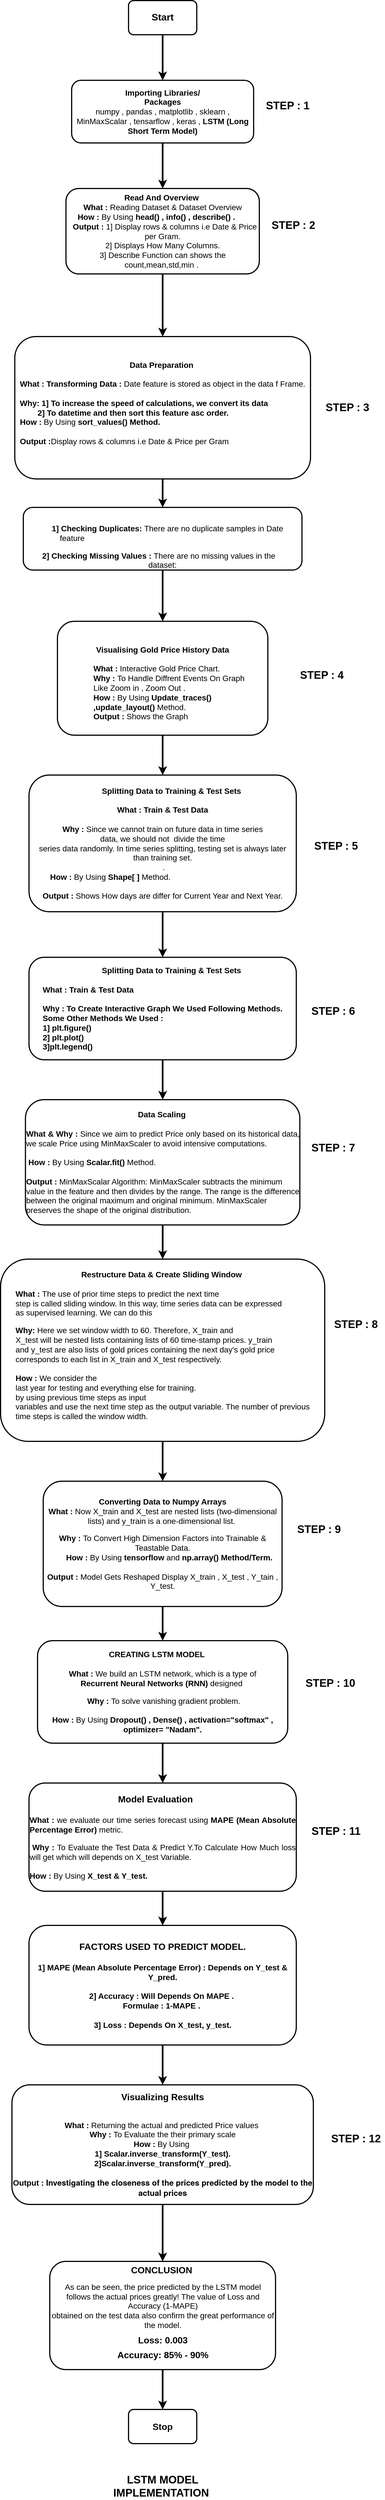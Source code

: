 <mxfile version="20.8.10" type="device"><diagram name="Page-1" id="eRsgb4Lq5lWeIzhtPmVQ"><mxGraphModel dx="864" dy="516" grid="1" gridSize="10" guides="1" tooltips="1" connect="1" arrows="1" fold="1" page="1" pageScale="1" pageWidth="850" pageHeight="1100" math="0" shadow="0"><root><mxCell id="0"/><mxCell id="1" parent="0"/><mxCell id="-1C3OYDzsA6YF1x88N25-3" value="" style="edgeStyle=orthogonalEdgeStyle;rounded=0;orthogonalLoop=1;jettySize=auto;html=1;fontSize=17;strokeWidth=3;" parent="1" source="-1C3OYDzsA6YF1x88N25-1" target="-1C3OYDzsA6YF1x88N25-2" edge="1"><mxGeometry relative="1" as="geometry"/></mxCell><mxCell id="-1C3OYDzsA6YF1x88N25-1" value="&lt;font size=&quot;1&quot; style=&quot;&quot;&gt;&lt;b style=&quot;font-size: 17px;&quot;&gt;Start&lt;/b&gt;&lt;/font&gt;" style="rounded=1;whiteSpace=wrap;html=1;strokeWidth=2;" parent="1" vertex="1"><mxGeometry x="360" y="40" width="120" height="60" as="geometry"/></mxCell><mxCell id="-1C3OYDzsA6YF1x88N25-5" value="" style="edgeStyle=orthogonalEdgeStyle;rounded=0;orthogonalLoop=1;jettySize=auto;html=1;strokeWidth=3;fontSize=14;" parent="1" source="-1C3OYDzsA6YF1x88N25-2" target="-1C3OYDzsA6YF1x88N25-4" edge="1"><mxGeometry relative="1" as="geometry"/></mxCell><mxCell id="-1C3OYDzsA6YF1x88N25-2" value="&lt;font style=&quot;font-size: 14px;&quot;&gt;&lt;b&gt;Importing Libraries/&lt;/b&gt;&lt;br&gt;&lt;b&gt;Packages&lt;/b&gt;&lt;br&gt;numpy , pandas , matplotlib , sklearn , MinMaxScalar , tensarflow , keras ,&lt;b&gt; LSTM (Long Short Term Model)&lt;/b&gt;&lt;br&gt;&lt;/font&gt;" style="rounded=1;whiteSpace=wrap;html=1;strokeWidth=2;" parent="1" vertex="1"><mxGeometry x="260" y="180" width="320" height="110" as="geometry"/></mxCell><mxCell id="-1C3OYDzsA6YF1x88N25-7" value="" style="edgeStyle=orthogonalEdgeStyle;rounded=0;orthogonalLoop=1;jettySize=auto;html=1;strokeWidth=3;fontSize=14;" parent="1" source="-1C3OYDzsA6YF1x88N25-4" target="-1C3OYDzsA6YF1x88N25-6" edge="1"><mxGeometry relative="1" as="geometry"/></mxCell><mxCell id="-1C3OYDzsA6YF1x88N25-4" value="&lt;font style=&quot;font-size: 14px;&quot;&gt;&lt;b&gt;&lt;br&gt;Read And Overview&amp;nbsp;&lt;br&gt;What : &lt;/b&gt;Reading Dataset &amp;amp; Dataset Overview&lt;br&gt;&lt;div style=&quot;text-align: left;&quot;&gt;&lt;b style=&quot;background-color: initial;&quot;&gt;&amp;nbsp; &amp;nbsp; &amp;nbsp;How :&lt;/b&gt;&lt;span style=&quot;background-color: initial;&quot;&gt; By Using &lt;/span&gt;&lt;b style=&quot;background-color: initial;&quot;&gt;head() , info() , describe() .&lt;/b&gt;&lt;/div&gt;&lt;b&gt;&amp;nbsp; Output :&lt;/b&gt;&amp;nbsp;1] Display rows &amp;amp; columns i.e Date &amp;amp; Price per Gram.&lt;br&gt;2] Displays How Many Columns.&lt;br&gt;3] Describe Function can shows the count,mean,std,min .&amp;nbsp;&lt;br&gt;&lt;br&gt;&lt;/font&gt;" style="rounded=1;whiteSpace=wrap;html=1;strokeWidth=2;" parent="1" vertex="1"><mxGeometry x="250" y="370" width="340" height="150" as="geometry"/></mxCell><mxCell id="-1C3OYDzsA6YF1x88N25-9" value="" style="edgeStyle=orthogonalEdgeStyle;rounded=0;orthogonalLoop=1;jettySize=auto;html=1;strokeWidth=3;fontSize=14;" parent="1" source="-1C3OYDzsA6YF1x88N25-6" target="-1C3OYDzsA6YF1x88N25-8" edge="1"><mxGeometry relative="1" as="geometry"/></mxCell><mxCell id="-1C3OYDzsA6YF1x88N25-6" value="&lt;font style=&quot;font-size: 14px;&quot;&gt;&lt;font style=&quot;font-size: 14px;&quot;&gt;&lt;b style=&quot;&quot;&gt;Data Preparation&amp;nbsp;&lt;br&gt;&lt;br&gt;&lt;div style=&quot;text-align: left;&quot;&gt;&lt;b style=&quot;background-color: initial;&quot;&gt;&lt;span style=&quot;&quot;&gt;&#9;&lt;span style=&quot;&quot;&gt;&#9;&lt;/span&gt;&lt;/span&gt;&lt;span style=&quot;&quot;&gt;&#9;&lt;/span&gt;&lt;span style=&quot;&quot;&gt;&#9;&lt;/span&gt;What :&amp;nbsp;&lt;/b&gt;&lt;b style=&quot;background-color: initial;&quot;&gt;Transforming Data :&amp;nbsp;&lt;/b&gt;&lt;span style=&quot;text-align: justify; background-color: initial; font-weight: normal;&quot;&gt;Date&amp;nbsp;&lt;/span&gt;&lt;span style=&quot;text-align: justify; background-color: initial; font-weight: normal;&quot;&gt;feature is stored as object in the &lt;span style=&quot;&quot;&gt;&#9;&lt;/span&gt;&lt;span style=&quot;&quot;&gt;&#9;&lt;/span&gt;data f&lt;span style=&quot;&quot;&gt;&#9;&lt;span style=&quot;&quot;&gt;&#9;&lt;/span&gt;F&lt;/span&gt;rame.&lt;/span&gt;&lt;/div&gt;&lt;div style=&quot;text-align: left;&quot;&gt;&lt;span style=&quot;text-align: justify; background-color: initial; font-weight: normal;&quot;&gt;&amp;nbsp;&lt;/span&gt;&lt;/div&gt;&lt;div style=&quot;text-align: left;&quot;&gt;&lt;span style=&quot;text-align: justify; background-color: initial;&quot;&gt;&lt;span style=&quot;font-weight: normal;&quot;&gt;&#9;&lt;/span&gt;&lt;span style=&quot;&quot;&gt;&#9;&lt;/span&gt;Why: 1]&amp;nbsp;&lt;/span&gt;To increase the speed of&amp;nbsp;&lt;span style=&quot;background-color: initial; border-color: var(--border-color); text-align: justify;&quot;&gt;calculations, we convert&amp;nbsp;&lt;span style=&quot;border-color: var(--border-color);&quot;&gt;&lt;/span&gt;&lt;span style=&quot;border-color: var(--border-color);&quot;&gt;&lt;/span&gt;its data &lt;/span&gt;&lt;span style=&quot;background-color: initial;&quot;&gt;&amp;nbsp;&lt;span style=&quot;&quot;&gt;&#9;&lt;/span&gt;&lt;/span&gt;&lt;/div&gt;&lt;div style=&quot;text-align: left;&quot;&gt;&lt;span style=&quot;background-color: initial;&quot;&gt;&lt;span style=&quot;&quot;&gt;&#9;&lt;/span&gt;&lt;span style=&quot;white-space: pre;&quot;&gt;&#9;&lt;/span&gt;2] To datetime and then sort this feature asc order.&lt;/span&gt;&lt;/div&gt;&lt;/b&gt;&lt;b style=&quot;&quot;&gt;&lt;div style=&quot;text-align: left;&quot;&gt;&lt;b style=&quot;background-color: initial;&quot;&gt;How :&lt;/b&gt;&lt;span style=&quot;background-color: initial; font-weight: normal;&quot;&gt; By Using &lt;b&gt;sort_values() Method.&lt;/b&gt;&lt;/span&gt;&lt;/div&gt;&lt;div style=&quot;text-align: left;&quot;&gt;&lt;span style=&quot;background-color: initial; font-weight: normal;&quot;&gt;&lt;b&gt;&lt;br&gt;&lt;/b&gt;&lt;/span&gt;&lt;/div&gt;&lt;div style=&quot;text-align: left;&quot;&gt;&lt;b style=&quot;background-color: initial;&quot;&gt;Output :&lt;/b&gt;&lt;span style=&quot;background-color: initial; font-weight: normal;&quot;&gt;Display rows &amp;amp; columns i.e Date &amp;amp; Price per Gram&amp;nbsp;&lt;/span&gt;&lt;/div&gt;&lt;/b&gt;&lt;/font&gt;&lt;br&gt;&lt;/font&gt;" style="rounded=1;whiteSpace=wrap;html=1;strokeWidth=2;" parent="1" vertex="1"><mxGeometry x="160" y="630" width="520" height="250" as="geometry"/></mxCell><mxCell id="-1C3OYDzsA6YF1x88N25-11" value="" style="edgeStyle=orthogonalEdgeStyle;rounded=0;orthogonalLoop=1;jettySize=auto;html=1;strokeWidth=3;fontSize=14;" parent="1" source="-1C3OYDzsA6YF1x88N25-8" target="-1C3OYDzsA6YF1x88N25-10" edge="1"><mxGeometry relative="1" as="geometry"/></mxCell><mxCell id="-1C3OYDzsA6YF1x88N25-8" value="&lt;font style=&quot;font-size: 14px;&quot;&gt;&lt;p style=&quot;text-indent: 0.5in;&quot; class=&quot;MsoNormal&quot;&gt;&lt;b style=&quot;&quot;&gt;&lt;br&gt;&lt;/b&gt;&lt;/p&gt;&lt;p style=&quot;text-indent: 0.5in;&quot; class=&quot;MsoNormal&quot;&gt;&lt;b style=&quot;&quot;&gt;&lt;br&gt;&lt;/b&gt;&lt;/p&gt;&lt;p style=&quot;text-indent: 0.5in;&quot; class=&quot;MsoNormal&quot;&gt;&lt;b style=&quot;&quot;&gt;&lt;br&gt;&lt;/b&gt;&lt;/p&gt;&lt;p style=&quot;text-indent: 0.5in;&quot; class=&quot;MsoNormal&quot;&gt;&lt;b style=&quot;&quot;&gt;1] Checking Duplicates:&amp;nbsp;&lt;/b&gt;&lt;span style=&quot;text-indent: 0.5in; background-color: initial;&quot;&gt;There are no duplicate samples&amp;nbsp;&lt;/span&gt;&lt;span style=&quot;text-indent: 0.5in; background-color: initial;&quot;&gt;in Date &lt;span style=&quot;white-space: pre;&quot;&gt;&#9;&lt;/span&gt;&lt;span style=&quot;white-space: pre;&quot;&gt;&#9;&lt;/span&gt;feature&lt;/span&gt;&lt;/p&gt;&lt;b style=&quot;text-indent: 0.5in; background-color: initial;&quot;&gt;&lt;span style=&quot;line-height: 107%;&quot; lang=&quot;EN-US&quot;&gt;&lt;span style=&quot;white-space: pre;&quot;&gt;&#9;&lt;/span&gt;2] Checking Missing Values :&amp;nbsp;&lt;/span&gt;&lt;/b&gt;&lt;span style=&quot;text-indent: 0.5in; background-color: initial;&quot;&gt;There are no missing values in&amp;nbsp;&lt;/span&gt;&lt;span style=&quot;text-indent: 0.5in; background-color: initial;&quot;&gt;the &lt;span style=&quot;white-space: pre;&quot;&gt;&#9;&lt;/span&gt;&lt;span style=&quot;white-space: pre;&quot;&gt;&#9;&lt;/span&gt;&lt;span style=&quot;white-space: pre;&quot;&gt;&#9;&lt;/span&gt;&lt;span style=&quot;white-space: pre;&quot;&gt;&#9;&lt;/span&gt;&lt;span style=&quot;white-space: pre;&quot;&gt;&#9;&lt;/span&gt;&lt;span style=&quot;white-space: pre;&quot;&gt;&#9;&lt;/span&gt;&lt;span style=&quot;white-space: pre;&quot;&gt;&#9;&lt;/span&gt;dataset:&lt;/span&gt;&lt;span style=&quot;text-indent: 0.5in; background-color: initial;&quot;&gt;&lt;br&gt;&lt;/span&gt;&lt;br&gt;&lt;br&gt;&lt;p style=&quot;&quot; class=&quot;MsoNormal&quot;&gt;&lt;span style=&quot;line-height: 107%;&quot; lang=&quot;EN-US&quot;&gt;&amp;nbsp;&lt;/span&gt;&lt;/p&gt;&lt;/font&gt;" style="rounded=1;whiteSpace=wrap;html=1;strokeWidth=2;align=left;" parent="1" vertex="1"><mxGeometry x="175" y="930" width="490" height="110" as="geometry"/></mxCell><mxCell id="-1C3OYDzsA6YF1x88N25-13" value="" style="edgeStyle=orthogonalEdgeStyle;rounded=0;orthogonalLoop=1;jettySize=auto;html=1;strokeWidth=3;fontSize=14;" parent="1" source="-1C3OYDzsA6YF1x88N25-10" target="-1C3OYDzsA6YF1x88N25-12" edge="1"><mxGeometry relative="1" as="geometry"/></mxCell><mxCell id="-1C3OYDzsA6YF1x88N25-10" value="&lt;font style=&quot;font-size: 14px;&quot;&gt;&lt;b&gt;&lt;br&gt;Visualising Gold Price History Data&lt;br&gt;&lt;br&gt;&lt;div style=&quot;text-align: left;&quot;&gt;&lt;b style=&quot;background-color: initial;&quot;&gt;&lt;span style=&quot;white-space: pre;&quot;&gt;&#9;&lt;/span&gt;&lt;span style=&quot;white-space: pre;&quot;&gt;&#9;&lt;/span&gt;What :&amp;nbsp;&lt;/b&gt;&lt;span style=&quot;background-color: initial; font-weight: normal;&quot;&gt;Interactive&amp;nbsp;&lt;/span&gt;&lt;span style=&quot;background-color: initial; font-weight: normal;&quot;&gt;Gold Price Chart.&lt;/span&gt;&lt;/div&gt;&lt;div style=&quot;text-align: left;&quot;&gt;&lt;span style=&quot;background-color: initial;&quot;&gt;&lt;span style=&quot;font-weight: normal; white-space: pre;&quot;&gt;&#9;&lt;/span&gt;&lt;span style=&quot;font-weight: normal; white-space: pre;&quot;&gt;&#9;&lt;/span&gt;Why : &lt;/span&gt;&lt;span style=&quot;background-color: initial; font-weight: normal;&quot;&gt;To Handle Diffrent Events On Graph &lt;span style=&quot;white-space: pre;&quot;&gt;&#9;&lt;/span&gt;&lt;span style=&quot;white-space: pre;&quot;&gt;&#9;&lt;/span&gt;Like Zoom in , Zoom Out .&lt;br&gt;&lt;/span&gt;&lt;/div&gt;&lt;/b&gt;&lt;div style=&quot;text-align: left;&quot;&gt;&lt;b style=&quot;background-color: initial;&quot;&gt;&amp;nbsp; &amp;nbsp; &amp;nbsp;&lt;/b&gt;&lt;b style=&quot;background-color: initial;&quot;&gt;&lt;span style=&quot;white-space: pre;&quot;&gt;&#9;&lt;span style=&quot;white-space: pre;&quot;&gt;&#9;&lt;/span&gt;&lt;/span&gt;How :&lt;/b&gt;&lt;span style=&quot;background-color: initial;&quot;&gt;&amp;nbsp;By Using &lt;/span&gt;&lt;b style=&quot;background-color: initial;&quot;&gt;Update_traces() &lt;span style=&quot;white-space: pre;&quot;&gt;&#9;&lt;/span&gt;&lt;span style=&quot;white-space: pre;&quot;&gt;&#9;&lt;/span&gt;,update_layout()&lt;/b&gt;&lt;span style=&quot;background-color: initial;&quot;&gt; Method.&lt;/span&gt;&lt;/div&gt;&lt;div style=&quot;text-align: left;&quot;&gt;&lt;b style=&quot;background-color: initial;&quot;&gt;&lt;span style=&quot;white-space: pre;&quot;&gt;&#9;&lt;/span&gt;&lt;span style=&quot;white-space: pre;&quot;&gt;&#9;&lt;/span&gt;Output :&lt;/b&gt;&lt;span style=&quot;background-color: initial;&quot;&gt;&amp;nbsp;Shows the Graph&lt;/span&gt;&lt;/div&gt;&lt;/font&gt;" style="rounded=1;whiteSpace=wrap;html=1;strokeWidth=2;" parent="1" vertex="1"><mxGeometry x="235" y="1130" width="370" height="200" as="geometry"/></mxCell><mxCell id="-1C3OYDzsA6YF1x88N25-15" value="" style="edgeStyle=orthogonalEdgeStyle;rounded=0;orthogonalLoop=1;jettySize=auto;html=1;strokeWidth=3;fontSize=14;" parent="1" source="-1C3OYDzsA6YF1x88N25-12" target="-1C3OYDzsA6YF1x88N25-14" edge="1"><mxGeometry relative="1" as="geometry"/></mxCell><mxCell id="-1C3OYDzsA6YF1x88N25-12" value="&lt;font style=&quot;font-size: 14px;&quot;&gt;&lt;b style=&quot;background-color: initial;&quot;&gt;&#9;&#9;&#9;&#9;&#9;&lt;span style=&quot;white-space: pre;&quot;&gt;&#9;&lt;/span&gt;Splitting Data to Training &amp;amp; Test Sets&lt;/b&gt;&lt;br&gt;&lt;font style=&quot;font-size: 14px;&quot;&gt;&lt;br&gt;&lt;div style=&quot;&quot;&gt;&lt;b style=&quot;font-weight: bold; background-color: initial;&quot;&gt;&lt;span style=&quot;&quot;&gt;&#9;&lt;/span&gt;&lt;span style=&quot;&quot;&gt;&#9;&lt;/span&gt;What : Train &amp;amp; Test Data&lt;/b&gt;&lt;/div&gt;&lt;span style=&quot;background-color: initial;&quot;&gt;&amp;nbsp;&lt;/span&gt;&lt;br&gt;&lt;span style=&quot;background-color: initial; font-weight: bold;&quot;&gt;Why : &lt;/span&gt;&lt;span style=&quot;background-color: initial;&quot;&gt;Since we&amp;nbsp;&lt;/span&gt;cannot train on future data in time series&lt;br style=&quot;border-color: var(--border-color);&quot;&gt;data, we should not&amp;nbsp;&lt;span style=&quot;border-color: var(--border-color); background-color: initial;&quot;&gt;&amp;nbsp;&lt;/span&gt;&lt;span style=&quot;border-color: var(--border-color); background-color: initial;&quot;&gt;divide the time&lt;br style=&quot;border-color: var(--border-color);&quot;&gt;series data randomly. In time series splitting, testing set is always later&lt;br style=&quot;border-color: var(--border-color);&quot;&gt;than training set.&lt;/span&gt;&lt;span style=&quot;background-color: initial;&quot;&gt;&lt;br&gt;&amp;nbsp;.&lt;/span&gt;&lt;br&gt;&lt;div style=&quot;text-align: left;&quot;&gt;&lt;b style=&quot;background-color: initial;&quot;&gt;&amp;nbsp; &amp;nbsp; &amp;nbsp;&lt;/b&gt;&lt;b style=&quot;background-color: initial;&quot;&gt;How :&lt;/b&gt;&lt;span style=&quot;background-color: initial;&quot;&gt;&amp;nbsp;By Using &lt;b&gt;Shape[ ]&lt;/b&gt;&lt;/span&gt;&lt;span style=&quot;background-color: initial;&quot;&gt;&amp;nbsp;Method.&lt;/span&gt;&lt;/div&gt;&lt;div style=&quot;text-align: left;&quot;&gt;&lt;span style=&quot;background-color: initial;&quot;&gt;&lt;br&gt;&lt;/span&gt;&lt;/div&gt;&lt;div style=&quot;&quot;&gt;&lt;b style=&quot;background-color: initial;&quot;&gt;&lt;span style=&quot;&quot;&gt;&#9;&lt;/span&gt;&lt;span style=&quot;&quot;&gt;&#9;&lt;/span&gt;Output :&lt;/b&gt;&lt;span style=&quot;background-color: initial;&quot;&gt;&amp;nbsp;Shows How days are differ for Current Year and Next Year.&lt;/span&gt;&lt;/div&gt;&lt;/font&gt;&lt;/font&gt;" style="rounded=1;whiteSpace=wrap;html=1;strokeWidth=2;align=center;" parent="1" vertex="1"><mxGeometry x="185" y="1400" width="470" height="240" as="geometry"/></mxCell><mxCell id="-1C3OYDzsA6YF1x88N25-17" value="" style="edgeStyle=orthogonalEdgeStyle;rounded=0;orthogonalLoop=1;jettySize=auto;html=1;strokeWidth=3;fontSize=14;" parent="1" source="-1C3OYDzsA6YF1x88N25-14" target="-1C3OYDzsA6YF1x88N25-16" edge="1"><mxGeometry relative="1" as="geometry"/></mxCell><mxCell id="-1C3OYDzsA6YF1x88N25-14" value="&lt;font style=&quot;font-size: 14px;&quot;&gt;&lt;b style=&quot;background-color: initial;&quot;&gt;&#9;&#9;&#9;&#9;&#9;&lt;span style=&quot;white-space: pre;&quot;&gt;&#9;&lt;/span&gt;Splitting Data to Training &amp;amp; Test Sets&lt;/b&gt;&lt;br&gt;&lt;font style=&quot;font-size: 14px;&quot;&gt;&lt;br&gt;&lt;div style=&quot;text-align: justify;&quot;&gt;&lt;b style=&quot;font-weight: bold; background-color: initial;&quot;&gt;&lt;span style=&quot;&quot;&gt;&#9;&lt;/span&gt;&lt;span style=&quot;&quot;&gt;&#9;&lt;/span&gt;What : Train &amp;amp; Test Data&lt;/b&gt;&lt;/div&gt;&lt;div style=&quot;text-align: justify;&quot;&gt;&lt;b style=&quot;font-weight: bold; background-color: initial;&quot;&gt;&lt;br&gt;&lt;/b&gt;&lt;/div&gt;&lt;div style=&quot;text-align: justify;&quot;&gt;&lt;b style=&quot;font-weight: bold; background-color: initial;&quot;&gt;Why : To Create Interactive Graph We Used Following Methods.&lt;/b&gt;&lt;/div&gt;&lt;span style=&quot;background-color: initial;&quot;&gt;&lt;div style=&quot;text-align: justify;&quot;&gt;&lt;b style=&quot;background-color: initial;&quot;&gt;Some Other Methods We Used :&lt;/b&gt;&lt;/div&gt;&lt;/span&gt;&lt;span style=&quot;background-color: initial;&quot;&gt;&lt;div style=&quot;text-align: justify;&quot;&gt;&lt;b style=&quot;background-color: initial;&quot;&gt;1] plt.figure()&lt;/b&gt;&lt;/div&gt;&lt;div style=&quot;text-align: justify;&quot;&gt;&lt;b style=&quot;background-color: initial;&quot;&gt;2] plt.plot()&lt;/b&gt;&lt;/div&gt;&lt;b&gt;&lt;div style=&quot;text-align: justify;&quot;&gt;&lt;b style=&quot;background-color: initial;&quot;&gt;3]plt.legend()&lt;/b&gt;&lt;br&gt;&lt;/div&gt;&lt;/b&gt;&lt;/span&gt;&lt;/font&gt;&lt;/font&gt;" style="rounded=1;whiteSpace=wrap;html=1;strokeWidth=2;align=center;" parent="1" vertex="1"><mxGeometry x="185" y="1720" width="470" height="180" as="geometry"/></mxCell><mxCell id="-1C3OYDzsA6YF1x88N25-19" value="" style="edgeStyle=orthogonalEdgeStyle;rounded=0;orthogonalLoop=1;jettySize=auto;html=1;strokeWidth=3;fontFamily=Helvetica;fontSize=14;" parent="1" source="-1C3OYDzsA6YF1x88N25-16" target="-1C3OYDzsA6YF1x88N25-18" edge="1"><mxGeometry relative="1" as="geometry"/></mxCell><mxCell id="-1C3OYDzsA6YF1x88N25-16" value="&lt;font style=&quot;&quot;&gt;&lt;b style=&quot;font-size: 14px; background-color: initial;&quot;&gt;&#9;&#9;&#9;&#9;&#9;&lt;span style=&quot;&quot;&gt;&#9;&lt;/span&gt;Data Scaling&amp;nbsp;&lt;/b&gt;&lt;br&gt;&lt;font style=&quot;&quot;&gt;&lt;span style=&quot;font-size: 14px; background-color: initial;&quot;&gt;&amp;nbsp;&lt;/span&gt;&lt;br&gt;&lt;div style=&quot;font-size: 14px; text-align: justify;&quot;&gt;&lt;span style=&quot;background-color: initial; font-weight: bold;&quot;&gt;What &amp;amp; Why :&amp;nbsp;&lt;/span&gt;&lt;span style=&quot;background-color: initial;&quot;&gt;Since&amp;nbsp;&lt;/span&gt;&lt;span style=&quot;background-color: initial;&quot;&gt;we aim to predict Price only based on its historical data, &lt;span style=&quot;&quot;&gt;&#9;&lt;/span&gt;we scale Price using&amp;nbsp;&lt;/span&gt;&lt;span style=&quot;background-color: initial;&quot;&gt;MinMaxScaler to avoid intensive computations.&lt;/span&gt;&lt;/div&gt;&lt;div style=&quot;font-size: 14px; text-align: justify;&quot;&gt;&lt;span style=&quot;background-color: initial;&quot;&gt;&lt;br&gt;&lt;/span&gt;&lt;/div&gt;&lt;span style=&quot;font-size: 14px; background-color: initial;&quot;&gt;&lt;div style=&quot;text-align: justify;&quot;&gt;&lt;span style=&quot;background-color: initial;&quot;&gt;&amp;nbsp;&lt;/span&gt;&lt;b style=&quot;text-align: left; background-color: initial;&quot;&gt;How :&lt;/b&gt;&lt;span style=&quot;text-align: left; background-color: initial;&quot;&gt;&amp;nbsp;By Using &lt;b&gt;Scalar.fit()&amp;nbsp;&lt;/b&gt;&lt;/span&gt;&lt;span style=&quot;text-align: left; background-color: initial;&quot;&gt;Method.&lt;/span&gt;&lt;/div&gt;&lt;div style=&quot;text-align: justify;&quot;&gt;&lt;span style=&quot;text-align: left; background-color: initial;&quot;&gt;&lt;br&gt;&lt;/span&gt;&lt;/div&gt;&lt;/span&gt;&lt;div style=&quot;text-align: left;&quot;&gt;&lt;b style=&quot;font-size: 14px; text-align: justify; background-color: initial;&quot;&gt;Output :&lt;/b&gt;&lt;span style=&quot;font-size: 14px; text-align: justify; background-color: initial;&quot;&gt;&amp;nbsp;MinMaxScalar Algorithm:&amp;nbsp;&lt;/span&gt;&lt;span style=&quot;text-align: justify; background-color: initial;&quot;&gt;&lt;font style=&quot;font-size: 14px;&quot;&gt;MinMaxScaler subtracts the minimum value in the feature and then divides by the range. The range is the difference between the original maximum and original minimum. MinMaxScaler preserves the shape of the original distribution.&lt;/font&gt;&lt;/span&gt;&lt;/div&gt;&lt;/font&gt;&lt;/font&gt;" style="rounded=1;whiteSpace=wrap;html=1;strokeWidth=2;align=center;" parent="1" vertex="1"><mxGeometry x="178.75" y="1970" width="482.5" height="220" as="geometry"/></mxCell><mxCell id="-1C3OYDzsA6YF1x88N25-22" value="" style="edgeStyle=orthogonalEdgeStyle;rounded=0;orthogonalLoop=1;jettySize=auto;html=1;strokeWidth=3;fontFamily=Helvetica;fontSize=14;" parent="1" source="-1C3OYDzsA6YF1x88N25-18" target="-1C3OYDzsA6YF1x88N25-21" edge="1"><mxGeometry relative="1" as="geometry"/></mxCell><mxCell id="-1C3OYDzsA6YF1x88N25-18" value="&lt;div style=&quot;&quot;&gt;&lt;b style=&quot;font-size: 14px; background-color: initial;&quot;&gt;Restructure Data &amp;amp; Create Sliding Window&lt;/b&gt;&lt;b style=&quot;font-size: 14px; background-color: initial;&quot;&gt;&amp;nbsp;&lt;/b&gt;&lt;/div&gt;&lt;font style=&quot;font-size: 14px;&quot;&gt;&lt;div style=&quot;text-align: justify;&quot;&gt;&lt;span style=&quot;font-size: 14px;&quot;&gt;&lt;br&gt;&lt;/span&gt;&lt;/div&gt;&lt;font style=&quot;font-size: 14px;&quot;&gt;&lt;div style=&quot;font-size: 14px; text-align: left;&quot;&gt;&lt;div style=&quot;text-align: justify;&quot;&gt;&lt;b style=&quot;background-color: initial;&quot;&gt;What :&amp;nbsp;&lt;/b&gt;&lt;span style=&quot;background-color: initial;&quot;&gt;The use of prior time steps to predict the next time&lt;/span&gt;&lt;/div&gt;&lt;div style=&quot;text-align: justify;&quot;&gt;&lt;span style=&quot;background-color: initial;&quot;&gt;step is called sliding window. In this way, time series data can be expressed&lt;/span&gt;&lt;/div&gt;&lt;div style=&quot;text-align: justify;&quot;&gt;&lt;span style=&quot;background-color: initial;&quot;&gt;as supervised learning. We can do this&amp;nbsp;&lt;/span&gt;&lt;/div&gt;&lt;/div&gt;&lt;p style=&quot;font-size: 14px;&quot; class=&quot;MsoNormal&quot;&gt;&lt;span lang=&quot;EN-US&quot;&gt;&lt;/span&gt;&lt;/p&gt;&lt;div style=&quot;font-size: 14px; text-align: left;&quot;&gt;&lt;span style=&quot;text-align: justify; background-color: initial;&quot;&gt;&#9;&lt;span style=&quot;&quot;&gt;&#9;&lt;/span&gt;&lt;b&gt;Why:&lt;/b&gt;&amp;nbsp;&lt;/span&gt;Here we set window width to 60. Therefore, X_train and&lt;br&gt;&lt;div style=&quot;text-align: justify;&quot;&gt;&lt;span style=&quot;background-color: initial;&quot;&gt;X_test will be nested lists containing lists of 60 time-stamp prices. y_train&lt;/span&gt;&lt;/div&gt;&lt;div style=&quot;text-align: justify;&quot;&gt;&lt;span style=&quot;background-color: initial;&quot;&gt;and y_test are also lists of gold prices containing the next day's gold price&lt;/span&gt;&lt;/div&gt;&lt;div style=&quot;text-align: justify;&quot;&gt;&lt;span style=&quot;background-color: initial;&quot;&gt;corresponds to each list in X_train and X_test respectively.&lt;/span&gt;&lt;/div&gt;&lt;div style=&quot;text-align: justify;&quot;&gt;&lt;span style=&quot;background-color: initial;&quot;&gt;&lt;br&gt;&lt;/span&gt;&lt;/div&gt;&lt;/div&gt;&lt;div style=&quot;text-align: justify;&quot;&gt;&lt;b style=&quot;background-color: initial; font-size: 14px; text-align: left;&quot;&gt;How :&lt;/b&gt;&lt;span style=&quot;background-color: initial; font-size: 14px; text-align: left;&quot;&gt;&amp;nbsp;&lt;/span&gt;We consider the&lt;/div&gt;&lt;div style=&quot;border-color: var(--border-color); text-align: left;&quot;&gt;&lt;div style=&quot;border-color: var(--border-color); text-align: justify;&quot;&gt;&lt;span style=&quot;border-color: var(--border-color); background-color: initial;&quot;&gt;last year for testing and everything else for training.&lt;/span&gt;&lt;/div&gt;&lt;/div&gt;&lt;div style=&quot;text-align: justify;&quot;&gt;by using previous time steps as input&lt;/div&gt;&lt;div style=&quot;border-color: var(--border-color); text-align: justify;&quot;&gt;&lt;span style=&quot;border-color: var(--border-color); background-color: initial;&quot;&gt;variables and use the next time step as the output variable. The number of previous&lt;/span&gt;&lt;/div&gt;&lt;div style=&quot;border-color: var(--border-color); text-align: justify;&quot;&gt;&lt;span style=&quot;border-color: var(--border-color); background-color: initial;&quot;&gt;time steps is called the window width.&lt;/span&gt;&lt;/div&gt;&lt;/font&gt;&lt;br&gt;&lt;/font&gt;" style="rounded=1;whiteSpace=wrap;html=1;strokeWidth=2;" parent="1" vertex="1"><mxGeometry x="135" y="2250" width="570" height="320" as="geometry"/></mxCell><mxCell id="-1C3OYDzsA6YF1x88N25-24" value="" style="edgeStyle=orthogonalEdgeStyle;rounded=0;orthogonalLoop=1;jettySize=auto;html=1;strokeWidth=3;fontFamily=Helvetica;fontSize=14;" parent="1" source="-1C3OYDzsA6YF1x88N25-21" target="-1C3OYDzsA6YF1x88N25-23" edge="1"><mxGeometry relative="1" as="geometry"/></mxCell><mxCell id="-1C3OYDzsA6YF1x88N25-21" value="&lt;div style=&quot;&quot;&gt;&lt;b style=&quot;font-size: 14px; background-color: initial;&quot;&gt;Converting Data to Numpy Arrays&lt;/b&gt;&lt;br&gt;&lt;/div&gt;&lt;font style=&quot;font-size: 14px;&quot;&gt;&lt;div style=&quot;&quot;&gt;&lt;b&gt;&lt;b style=&quot;background-color: initial;&quot;&gt;What :&amp;nbsp;&lt;/b&gt;&lt;span style=&quot;background-color: initial; font-weight: normal;&quot;&gt;Now&amp;nbsp;&lt;/span&gt;&lt;span style=&quot;background-color: initial; font-weight: normal;&quot;&gt;X_train and X_test are nested lists (two-dimensional lists) and y_train is a&amp;nbsp;&lt;/span&gt;&lt;span style=&quot;background-color: initial; font-weight: normal;&quot;&gt;one-dimensional list.&amp;nbsp;&lt;/span&gt;&lt;/b&gt;&lt;/div&gt;&lt;p&gt;&lt;/p&gt;&lt;b&gt;&lt;div style=&quot;&quot;&gt;&lt;span style=&quot;background-color: initial;&quot;&gt;&lt;span style=&quot;font-weight: normal;&quot;&gt;&#9;&lt;/span&gt;&lt;span style=&quot;font-weight: normal;&quot;&gt;&#9;&lt;/span&gt;Why : &lt;/span&gt;&lt;span style=&quot;background-color: initial; font-weight: normal;&quot;&gt;To Convert High Dimension Factors into Trainable &amp;amp; Teastable Data.&lt;br&gt;&lt;/span&gt;&lt;/div&gt;&lt;/b&gt;&lt;div style=&quot;&quot;&gt;&lt;b style=&quot;background-color: initial;&quot;&gt;&amp;nbsp; &amp;nbsp; &amp;nbsp;&lt;/b&gt;&lt;b style=&quot;background-color: initial;&quot;&gt;&lt;span style=&quot;&quot;&gt;&#9;&lt;span style=&quot;&quot;&gt;&#9;&lt;/span&gt;&lt;/span&gt;How :&lt;/b&gt;&lt;span style=&quot;background-color: initial;&quot;&gt;&amp;nbsp;By Using &lt;b&gt;tensorflow &lt;/b&gt;and&amp;nbsp;&lt;b&gt;np.array() Method/Term.&lt;/b&gt;&lt;/span&gt;&lt;/div&gt;&lt;div style=&quot;&quot;&gt;&lt;span style=&quot;background-color: initial;&quot;&gt;&lt;b&gt;&lt;br&gt;&lt;/b&gt;&lt;/span&gt;&lt;/div&gt;&lt;div style=&quot;&quot;&gt;&lt;b style=&quot;background-color: initial;&quot;&gt;&lt;span style=&quot;&quot;&gt;&#9;&lt;/span&gt;&lt;span style=&quot;&quot;&gt;&#9;&lt;/span&gt;Output :&lt;/b&gt;&lt;span style=&quot;background-color: initial;&quot;&gt;&amp;nbsp;Model Gets Reshaped Display X_train , X_test , Y_tain , Y_test.&lt;/span&gt;&lt;/div&gt;&lt;/font&gt;" style="rounded=1;whiteSpace=wrap;html=1;strokeWidth=2;align=center;" parent="1" vertex="1"><mxGeometry x="210" y="2640" width="420" height="220" as="geometry"/></mxCell><mxCell id="-1C3OYDzsA6YF1x88N25-27" value="" style="edgeStyle=orthogonalEdgeStyle;rounded=0;orthogonalLoop=1;jettySize=auto;html=1;strokeWidth=3;fontFamily=Helvetica;fontSize=16;" parent="1" source="-1C3OYDzsA6YF1x88N25-23" target="-1C3OYDzsA6YF1x88N25-26" edge="1"><mxGeometry relative="1" as="geometry"/></mxCell><mxCell id="-1C3OYDzsA6YF1x88N25-23" value="&lt;div style=&quot;text-align: left;&quot;&gt;&lt;span style=&quot;font-size: 14px;&quot;&gt;&lt;b&gt;&lt;span style=&quot;white-space: pre;&quot;&gt;&#9;&lt;/span&gt;&lt;span style=&quot;white-space: pre;&quot;&gt;&#9;&lt;/span&gt;&lt;span style=&quot;white-space: pre;&quot;&gt;&#9;&lt;/span&gt;&lt;span style=&quot;white-space: pre;&quot;&gt;&#9;&lt;/span&gt;CREATING LSTM MODEL&lt;/b&gt;&lt;/span&gt;&lt;/div&gt;&lt;div style=&quot;text-align: left;&quot;&gt;&lt;span style=&quot;font-size: 14px;&quot;&gt;&lt;b&gt;&lt;br&gt;&lt;/b&gt;&lt;/span&gt;&lt;/div&gt;&lt;font style=&quot;font-size: 14px;&quot;&gt;&lt;div style=&quot;&quot;&gt;&lt;div style=&quot;&quot;&gt;&lt;b style=&quot;background-color: initial;&quot;&gt;&lt;b style=&quot;background-color: initial;&quot;&gt;What :&amp;nbsp;&lt;/b&gt;&lt;/b&gt;&lt;span style=&quot;background-color: initial;&quot;&gt;We build an LSTM network, which is a type of &lt;b&gt;Recurrent&amp;nbsp;&lt;/b&gt;&lt;/span&gt;&lt;span style=&quot;background-color: initial;&quot;&gt;&lt;b&gt;Neural Networks (RNN) &lt;/b&gt;designed&amp;nbsp;&lt;/span&gt;&lt;br&gt;&lt;/div&gt;&lt;/div&gt;&lt;p class=&quot;MsoNormal&quot;&gt;&lt;span lang=&quot;EN-US&quot;&gt;&lt;/span&gt;&lt;/p&gt;&lt;div style=&quot;&quot;&gt;&lt;b style=&quot;background-color: initial;&quot;&gt;&lt;span style=&quot;background-color: initial; font-weight: normal;&quot;&gt;&amp;nbsp;&lt;/span&gt;&lt;/b&gt;&lt;span style=&quot;font-weight: bold; background-color: initial;&quot;&gt;Why : &lt;/span&gt;&lt;span style=&quot;background-color: initial;&quot;&gt;To&amp;nbsp;&lt;/span&gt;&lt;span style=&quot;background-color: initial;&quot;&gt;solve vanishing gradient problem.&lt;/span&gt;&lt;/div&gt;&lt;div style=&quot;&quot;&gt;&lt;b style=&quot;background-color: initial;&quot;&gt;&amp;nbsp; &amp;nbsp; &amp;nbsp;&lt;/b&gt;&lt;/div&gt;&lt;div style=&quot;&quot;&gt;&lt;b style=&quot;background-color: initial;&quot;&gt;&lt;span style=&quot;&quot;&gt;&#9;&lt;span style=&quot;&quot;&gt;&#9;&lt;/span&gt;&lt;/span&gt;How :&lt;/b&gt;&lt;span style=&quot;background-color: initial;&quot;&gt;&amp;nbsp;By Using &lt;b&gt;Dropout() , Dense() , activation=&quot;softmax&quot; , optimizer= &quot;Nadam&quot;.&lt;/b&gt;&lt;/span&gt;&lt;/div&gt;&lt;/font&gt;" style="rounded=1;whiteSpace=wrap;html=1;strokeWidth=2;align=center;" parent="1" vertex="1"><mxGeometry x="200" y="2920" width="440" height="180" as="geometry"/></mxCell><mxCell id="-1C3OYDzsA6YF1x88N25-30" value="" style="edgeStyle=orthogonalEdgeStyle;rounded=0;orthogonalLoop=1;jettySize=auto;html=1;strokeWidth=3;fontFamily=Helvetica;fontSize=16;" parent="1" source="-1C3OYDzsA6YF1x88N25-26" target="-1C3OYDzsA6YF1x88N25-28" edge="1"><mxGeometry relative="1" as="geometry"/></mxCell><mxCell id="-1C3OYDzsA6YF1x88N25-26" value="&lt;div style=&quot;text-align: justify;&quot;&gt;&lt;b style=&quot;&quot;&gt;&lt;font style=&quot;&quot;&gt;&#9;&#9;&#9;&#9;&#9;&lt;span style=&quot;font-size: 14px; white-space: pre;&quot;&gt;&#9;&lt;/span&gt;&lt;span style=&quot;font-size: 14px; white-space: pre;&quot;&gt;&#9;&lt;/span&gt;&lt;span style=&quot;font-size: 14px; white-space: pre;&quot;&gt;&#9;&lt;/span&gt;&lt;span style=&quot;font-size: 14px; white-space: pre;&quot;&gt;&#9;&lt;span style=&quot;white-space: pre;&quot;&gt;&#9;&lt;/span&gt;&lt;/span&gt;&lt;font style=&quot;font-size: 16px;&quot;&gt;Model Evaluation&lt;/font&gt;&lt;/font&gt;&lt;/b&gt;&lt;/div&gt;&lt;div style=&quot;text-align: justify;&quot;&gt;&lt;b style=&quot;&quot;&gt;&lt;font style=&quot;&quot;&gt;&lt;font style=&quot;font-size: 16px;&quot;&gt;&lt;br&gt;&lt;/font&gt;&lt;/font&gt;&lt;/b&gt;&lt;/div&gt;&lt;div style=&quot;text-align: justify;&quot;&gt;&lt;b style=&quot;font-size: 14px; background-color: initial;&quot;&gt;&lt;b style=&quot;background-color: initial;&quot;&gt;What :&amp;nbsp;&lt;/b&gt;&lt;/b&gt;&lt;span style=&quot;font-size: 14px; background-color: initial;&quot;&gt;we&amp;nbsp;&lt;/span&gt;&lt;span style=&quot;background-color: initial; font-size: 14px; text-align: center;&quot;&gt;evaluate our time series forecast using &lt;b&gt;MAPE (Mean Absolute Percentage Error)&lt;/b&gt;&amp;nbsp;&lt;/span&gt;&lt;span style=&quot;background-color: initial; font-size: 14px; text-align: center;&quot;&gt;metric.&lt;/span&gt;&lt;/div&gt;&lt;font style=&quot;font-size: 14px;&quot;&gt;&lt;p style=&quot;&quot; class=&quot;MsoNormal&quot;&gt;&lt;span lang=&quot;EN-US&quot;&gt;&lt;/span&gt;&lt;/p&gt;&lt;div style=&quot;text-align: justify;&quot;&gt;&lt;b style=&quot;background-color: initial;&quot;&gt;&lt;span style=&quot;background-color: initial; font-weight: normal;&quot;&gt;&amp;nbsp;&lt;/span&gt;&lt;/b&gt;&lt;span style=&quot;font-weight: bold; background-color: initial;&quot;&gt;Why : &lt;/span&gt;&lt;span style=&quot;background-color: initial;&quot;&gt;To Evaluate the Test Data &amp;amp; Predict Y.To Calculate How Much loss will get which will depends on X_test Variable.&lt;/span&gt;&lt;/div&gt;&lt;div style=&quot;text-align: justify;&quot;&gt;&lt;span style=&quot;background-color: initial;&quot;&gt;&lt;br&gt;&lt;/span&gt;&lt;/div&gt;&lt;div style=&quot;text-align: justify;&quot;&gt;&lt;b style=&quot;background-color: initial;&quot;&gt;&lt;span style=&quot;&quot;&gt;&#9;&lt;span style=&quot;&quot;&gt;&#9;&lt;/span&gt;&lt;/span&gt;How :&lt;/b&gt;&lt;span style=&quot;background-color: initial;&quot;&gt;&amp;nbsp;By Using &lt;b&gt;X_test &amp;amp; Y_test.&lt;/b&gt;&lt;/span&gt;&lt;/div&gt;&lt;/font&gt;" style="rounded=1;whiteSpace=wrap;html=1;strokeWidth=2;align=center;" parent="1" vertex="1"><mxGeometry x="185" y="3170" width="470" height="190" as="geometry"/></mxCell><mxCell id="-1C3OYDzsA6YF1x88N25-32" value="" style="edgeStyle=orthogonalEdgeStyle;rounded=0;orthogonalLoop=1;jettySize=auto;html=1;strokeWidth=3;fontFamily=Helvetica;fontSize=14;" parent="1" source="-1C3OYDzsA6YF1x88N25-28" target="-1C3OYDzsA6YF1x88N25-31" edge="1"><mxGeometry relative="1" as="geometry"/></mxCell><mxCell id="-1C3OYDzsA6YF1x88N25-28" value="&lt;div style=&quot;&quot;&gt;&lt;b style=&quot;&quot;&gt;&lt;font style=&quot;&quot;&gt;&#9;&#9;&#9;&#9;&#9;&lt;span style=&quot;font-size: 14px;&quot;&gt;&#9;&lt;/span&gt;&lt;span style=&quot;&quot;&gt;&lt;span style=&quot;font-size: 16px;&quot;&gt;FACTORS USED TO PREDICT MODEL.&lt;/span&gt;&lt;/span&gt;&lt;/font&gt;&lt;/b&gt;&lt;/div&gt;&lt;div style=&quot;&quot;&gt;&lt;b style=&quot;&quot;&gt;&lt;font style=&quot;&quot;&gt;&lt;font style=&quot;font-size: 16px;&quot;&gt;&lt;br&gt;&lt;/font&gt;&lt;/font&gt;&lt;/b&gt;&lt;/div&gt;&lt;div style=&quot;&quot;&gt;&lt;b style=&quot;border-color: var(--border-color); font-size: 14px;&quot;&gt;1] MAPE (Mean Absolute Percentage Error) : Depends on Y_test &amp;amp; Y_pred.&lt;/b&gt;&lt;br&gt;&lt;/div&gt;&lt;div style=&quot;&quot;&gt;&lt;b style=&quot;border-color: var(--border-color); font-size: 14px;&quot;&gt;&lt;br&gt;&lt;/b&gt;&lt;/div&gt;&lt;div style=&quot;&quot;&gt;&lt;b style=&quot;border-color: var(--border-color); font-size: 14px;&quot;&gt;2] Accuracy : Will Depends On MAPE .&amp;nbsp;&lt;/b&gt;&lt;/div&gt;&lt;div style=&quot;&quot;&gt;&lt;b style=&quot;border-color: var(--border-color); font-size: 14px;&quot;&gt;&lt;span style=&quot;&quot;&gt;&#9;&lt;/span&gt;Formulae : 1-MAPE .&amp;nbsp;&lt;br&gt;&lt;/b&gt;&lt;/div&gt;&lt;div style=&quot;&quot;&gt;&lt;b style=&quot;border-color: var(--border-color); font-size: 14px;&quot;&gt;&lt;br&gt;&lt;/b&gt;&lt;/div&gt;&lt;div style=&quot;&quot;&gt;&lt;b style=&quot;border-color: var(--border-color); font-size: 14px;&quot;&gt;3] Loss : Depends On X_test, y_test.&lt;/b&gt;&lt;/div&gt;" style="rounded=1;whiteSpace=wrap;html=1;strokeWidth=2;align=center;" parent="1" vertex="1"><mxGeometry x="185" y="3420" width="470" height="210" as="geometry"/></mxCell><mxCell id="-1C3OYDzsA6YF1x88N25-34" value="" style="edgeStyle=orthogonalEdgeStyle;rounded=0;orthogonalLoop=1;jettySize=auto;html=1;strokeWidth=3;fontFamily=Helvetica;fontSize=14;" parent="1" source="-1C3OYDzsA6YF1x88N25-31" target="-1C3OYDzsA6YF1x88N25-33" edge="1"><mxGeometry relative="1" as="geometry"/></mxCell><mxCell id="-1C3OYDzsA6YF1x88N25-31" value="&lt;div style=&quot;&quot;&gt;&lt;b style=&quot;background-color: initial;&quot;&gt;&lt;span style=&quot;&quot;&gt;&#9;&lt;/span&gt;&lt;span style=&quot;&quot;&gt;&#9;&lt;/span&gt;&lt;span style=&quot;&quot;&gt;&#9;&lt;/span&gt;&lt;span style=&quot;&quot;&gt;&#9;&lt;/span&gt;&lt;span style=&quot;&quot;&gt;&#9;&lt;/span&gt;&lt;span style=&quot;&quot;&gt;&#9;&lt;/span&gt;&lt;font style=&quot;font-size: 16px;&quot;&gt;Visualizing Results&lt;/font&gt;&lt;/b&gt;&lt;/div&gt;&lt;p class=&quot;MsoNormal&quot;&gt;&lt;b&gt;&lt;span lang=&quot;EN-US&quot;&gt;&lt;/span&gt;&lt;/b&gt;&lt;/p&gt;&lt;div style=&quot;&quot;&gt;&lt;b style=&quot;&quot;&gt;&lt;font style=&quot;&quot;&gt;&lt;font style=&quot;font-size: 16px;&quot;&gt;&lt;br&gt;&lt;/font&gt;&lt;/font&gt;&lt;/b&gt;&lt;/div&gt;&lt;div style=&quot;&quot;&gt;&lt;b style=&quot;font-size: 14px; background-color: initial;&quot;&gt;&lt;b style=&quot;background-color: initial;&quot;&gt;What :&amp;nbsp;&lt;/b&gt;&lt;/b&gt;&lt;font style=&quot;font-size: 14px;&quot;&gt;Returning the actual and predicted Price values&amp;nbsp;&lt;/font&gt;&lt;/div&gt;&lt;div style=&quot;&quot;&gt;&lt;span style=&quot;background-color: initial; font-size: 14px; font-weight: bold;&quot;&gt;Why : &lt;/span&gt;&lt;span style=&quot;background-color: initial; font-size: 14px;&quot;&gt;To Evaluate the&lt;/span&gt;&lt;span style=&quot;background-color: initial; font-size: 14px;&quot;&gt;&amp;nbsp;their primary scale&lt;/span&gt;&lt;/div&gt;&lt;font style=&quot;font-size: 14px;&quot;&gt;&lt;div style=&quot;&quot;&gt;&lt;b style=&quot;background-color: initial;&quot;&gt;&lt;span style=&quot;&quot;&gt;&#9;&lt;span style=&quot;&quot;&gt;&#9;&lt;/span&gt;&lt;/span&gt;How :&lt;/b&gt;&lt;span style=&quot;background-color: initial;&quot;&gt;&amp;nbsp;By Using&amp;nbsp;&lt;/span&gt;&lt;/div&gt;&lt;div style=&quot;&quot;&gt;&lt;span style=&quot;background-color: initial;&quot;&gt;&lt;b&gt;1]&lt;/b&gt;&amp;nbsp;&lt;/span&gt;&lt;b style=&quot;background-color: initial;&quot;&gt;Scalar.inverse_transform(Y_test).&lt;/b&gt;&lt;/div&gt;&lt;div style=&quot;&quot;&gt;&lt;span style=&quot;background-color: initial;&quot;&gt;&lt;b&gt;2]Scalar.inverse_transform(Y_pred).&lt;br&gt;&lt;/b&gt;&lt;/span&gt;&lt;/div&gt;&lt;div style=&quot;&quot;&gt;&lt;span style=&quot;background-color: initial;&quot;&gt;&lt;b&gt;&lt;br&gt;&lt;/b&gt;&lt;/span&gt;&lt;/div&gt;&lt;div style=&quot;&quot;&gt;&lt;span style=&quot;background-color: initial;&quot;&gt;&lt;b&gt;Output :&amp;nbsp;&lt;/b&gt;&lt;/span&gt;&lt;strong style=&quot;background-color: rgb(255, 255, 255); font-family: &amp;quot;Helvetica Neue&amp;quot;, Helvetica, Arial, sans-serif; box-sizing: border-box;&quot;&gt;Investigating the closeness of the prices predicted by the model to the actual prices&lt;/strong&gt;&lt;/div&gt;&lt;/font&gt;" style="rounded=1;whiteSpace=wrap;html=1;strokeWidth=2;align=center;" parent="1" vertex="1"><mxGeometry x="155" y="3700" width="530" height="210" as="geometry"/></mxCell><mxCell id="-1C3OYDzsA6YF1x88N25-36" value="" style="edgeStyle=orthogonalEdgeStyle;rounded=0;orthogonalLoop=1;jettySize=auto;html=1;strokeWidth=3;fontFamily=Helvetica;fontSize=14;" parent="1" source="-1C3OYDzsA6YF1x88N25-33" target="-1C3OYDzsA6YF1x88N25-35" edge="1"><mxGeometry relative="1" as="geometry"/></mxCell><mxCell id="-1C3OYDzsA6YF1x88N25-33" value="&lt;div style=&quot;&quot;&gt;&lt;span style=&quot;font-size: 16px;&quot;&gt;&lt;b&gt;CONCLUSION&amp;nbsp;&lt;/b&gt;&lt;/span&gt;&lt;/div&gt;&lt;div style=&quot;&quot;&gt;&lt;p class=&quot;MsoNormal&quot;&gt;&lt;font style=&quot;font-size: 14px;&quot;&gt;As can be seen, the price predicted by the LSTM model&lt;br&gt;follows the actual prices greatly! The value of Loss and Accuracy (1-MAPE)&lt;br&gt;obtained on the test data also confirm the great performance of the model.&lt;/font&gt;&lt;/p&gt;&lt;p class=&quot;MsoNormal&quot;&gt;&lt;b&gt;&lt;span style=&quot;line-height: 107%;&quot; lang=&quot;EN-US&quot;&gt;&lt;font size=&quot;3&quot;&gt;Loss: 0.003&lt;/font&gt;&lt;/span&gt;&lt;/b&gt;&lt;/p&gt;&lt;p class=&quot;MsoNormal&quot;&gt;&lt;b&gt;&lt;span style=&quot;line-height: 107%;&quot; lang=&quot;EN-US&quot;&gt;&lt;font size=&quot;3&quot;&gt;Accuracy: 85% - 90%&lt;/font&gt;&lt;span style=&quot;font-size: 12pt;&quot;&gt;&lt;/span&gt;&lt;/span&gt;&lt;/b&gt;&lt;/p&gt;&lt;/div&gt;" style="rounded=1;whiteSpace=wrap;html=1;strokeWidth=2;align=center;" parent="1" vertex="1"><mxGeometry x="221.5" y="4010" width="397" height="190" as="geometry"/></mxCell><mxCell id="-1C3OYDzsA6YF1x88N25-35" value="&lt;font style=&quot;font-size: 16px;&quot;&gt;&lt;b&gt;Stop&lt;/b&gt;&lt;/font&gt;" style="rounded=1;whiteSpace=wrap;html=1;strokeWidth=2;fontFamily=Helvetica;fontSize=14;" parent="1" vertex="1"><mxGeometry x="360" y="4270" width="120" height="60" as="geometry"/></mxCell><mxCell id="-1C3OYDzsA6YF1x88N25-37" value="&lt;font style=&quot;font-size: 19px;&quot;&gt;&lt;b&gt;STEP : 1&lt;/b&gt;&lt;/font&gt;" style="text;html=1;strokeColor=none;fillColor=none;align=center;verticalAlign=middle;whiteSpace=wrap;rounded=0;fontSize=16;fontFamily=Helvetica;" parent="1" vertex="1"><mxGeometry x="600" y="210" width="80" height="30" as="geometry"/></mxCell><mxCell id="-1C3OYDzsA6YF1x88N25-38" value="&lt;font style=&quot;font-size: 19px;&quot;&gt;&lt;b&gt;STEP : 2&lt;/b&gt;&lt;/font&gt;" style="text;html=1;strokeColor=none;fillColor=none;align=center;verticalAlign=middle;whiteSpace=wrap;rounded=0;fontSize=16;fontFamily=Helvetica;" parent="1" vertex="1"><mxGeometry x="610" y="420" width="80" height="30" as="geometry"/></mxCell><mxCell id="-1C3OYDzsA6YF1x88N25-39" value="&lt;font style=&quot;font-size: 19px;&quot;&gt;&lt;b&gt;STEP : 3&lt;/b&gt;&lt;/font&gt;" style="text;html=1;strokeColor=none;fillColor=none;align=center;verticalAlign=middle;whiteSpace=wrap;rounded=0;fontSize=16;fontFamily=Helvetica;" parent="1" vertex="1"><mxGeometry x="705" y="740" width="80" height="30" as="geometry"/></mxCell><mxCell id="-1C3OYDzsA6YF1x88N25-40" value="&lt;font style=&quot;font-size: 19px;&quot;&gt;&lt;b&gt;STEP : 4&lt;/b&gt;&lt;/font&gt;" style="text;html=1;strokeColor=none;fillColor=none;align=center;verticalAlign=middle;whiteSpace=wrap;rounded=0;fontSize=16;fontFamily=Helvetica;" parent="1" vertex="1"><mxGeometry x="660" y="1210" width="80" height="30" as="geometry"/></mxCell><mxCell id="-1C3OYDzsA6YF1x88N25-41" value="&lt;font style=&quot;font-size: 19px;&quot;&gt;&lt;b&gt;STEP : 5&lt;/b&gt;&lt;/font&gt;" style="text;html=1;strokeColor=none;fillColor=none;align=center;verticalAlign=middle;whiteSpace=wrap;rounded=0;fontSize=16;fontFamily=Helvetica;" parent="1" vertex="1"><mxGeometry x="685" y="1510" width="80" height="30" as="geometry"/></mxCell><mxCell id="-1C3OYDzsA6YF1x88N25-42" value="&lt;font style=&quot;font-size: 19px;&quot;&gt;&lt;b&gt;STEP : 6&lt;/b&gt;&lt;/font&gt;" style="text;html=1;strokeColor=none;fillColor=none;align=center;verticalAlign=middle;whiteSpace=wrap;rounded=0;fontSize=16;fontFamily=Helvetica;" parent="1" vertex="1"><mxGeometry x="680" y="1800" width="80" height="30" as="geometry"/></mxCell><mxCell id="-1C3OYDzsA6YF1x88N25-43" value="&lt;font style=&quot;font-size: 19px;&quot;&gt;&lt;b&gt;STEP : 7&lt;/b&gt;&lt;/font&gt;" style="text;html=1;strokeColor=none;fillColor=none;align=center;verticalAlign=middle;whiteSpace=wrap;rounded=0;fontSize=16;fontFamily=Helvetica;" parent="1" vertex="1"><mxGeometry x="680" y="2040" width="80" height="30" as="geometry"/></mxCell><mxCell id="-1C3OYDzsA6YF1x88N25-44" value="&lt;font style=&quot;font-size: 19px;&quot;&gt;&lt;b&gt;STEP : 8&lt;/b&gt;&lt;/font&gt;" style="text;html=1;strokeColor=none;fillColor=none;align=center;verticalAlign=middle;whiteSpace=wrap;rounded=0;fontSize=16;fontFamily=Helvetica;" parent="1" vertex="1"><mxGeometry x="720" y="2350" width="80" height="30" as="geometry"/></mxCell><mxCell id="-1C3OYDzsA6YF1x88N25-45" value="&lt;font style=&quot;font-size: 19px;&quot;&gt;&lt;b&gt;STEP : 9&lt;/b&gt;&lt;/font&gt;" style="text;html=1;strokeColor=none;fillColor=none;align=center;verticalAlign=middle;whiteSpace=wrap;rounded=0;fontSize=16;fontFamily=Helvetica;" parent="1" vertex="1"><mxGeometry x="655" y="2710" width="80" height="30" as="geometry"/></mxCell><mxCell id="-1C3OYDzsA6YF1x88N25-46" value="&lt;font style=&quot;font-size: 19px;&quot;&gt;&lt;b&gt;STEP : 10&lt;/b&gt;&lt;/font&gt;" style="text;html=1;strokeColor=none;fillColor=none;align=center;verticalAlign=middle;whiteSpace=wrap;rounded=0;fontSize=16;fontFamily=Helvetica;" parent="1" vertex="1"><mxGeometry x="665" y="2980" width="100" height="30" as="geometry"/></mxCell><mxCell id="-1C3OYDzsA6YF1x88N25-47" value="&lt;font style=&quot;font-size: 19px;&quot;&gt;&lt;b&gt;STEP : 11&lt;/b&gt;&lt;/font&gt;" style="text;html=1;strokeColor=none;fillColor=none;align=center;verticalAlign=middle;whiteSpace=wrap;rounded=0;fontSize=16;fontFamily=Helvetica;" parent="1" vertex="1"><mxGeometry x="675" y="3240" width="100" height="30" as="geometry"/></mxCell><mxCell id="-1C3OYDzsA6YF1x88N25-49" value="&lt;font style=&quot;font-size: 19px;&quot;&gt;&lt;b&gt;STEP : 12&lt;/b&gt;&lt;/font&gt;" style="text;html=1;strokeColor=none;fillColor=none;align=center;verticalAlign=middle;whiteSpace=wrap;rounded=0;fontSize=16;fontFamily=Helvetica;" parent="1" vertex="1"><mxGeometry x="710" y="3780" width="100" height="30" as="geometry"/></mxCell><mxCell id="Cg-jV161AQOVcCPyHAiw-1" value="&lt;span style=&quot;font-size: 19px;&quot;&gt;&lt;b&gt;LSTM MODEL IMPLEMENTATION&amp;nbsp;&lt;/b&gt;&lt;/span&gt;" style="text;html=1;strokeColor=none;fillColor=none;align=center;verticalAlign=middle;whiteSpace=wrap;rounded=0;fontSize=16;fontFamily=Helvetica;" vertex="1" parent="1"><mxGeometry x="360" y="4390" width="120" height="30" as="geometry"/></mxCell></root></mxGraphModel></diagram></mxfile>